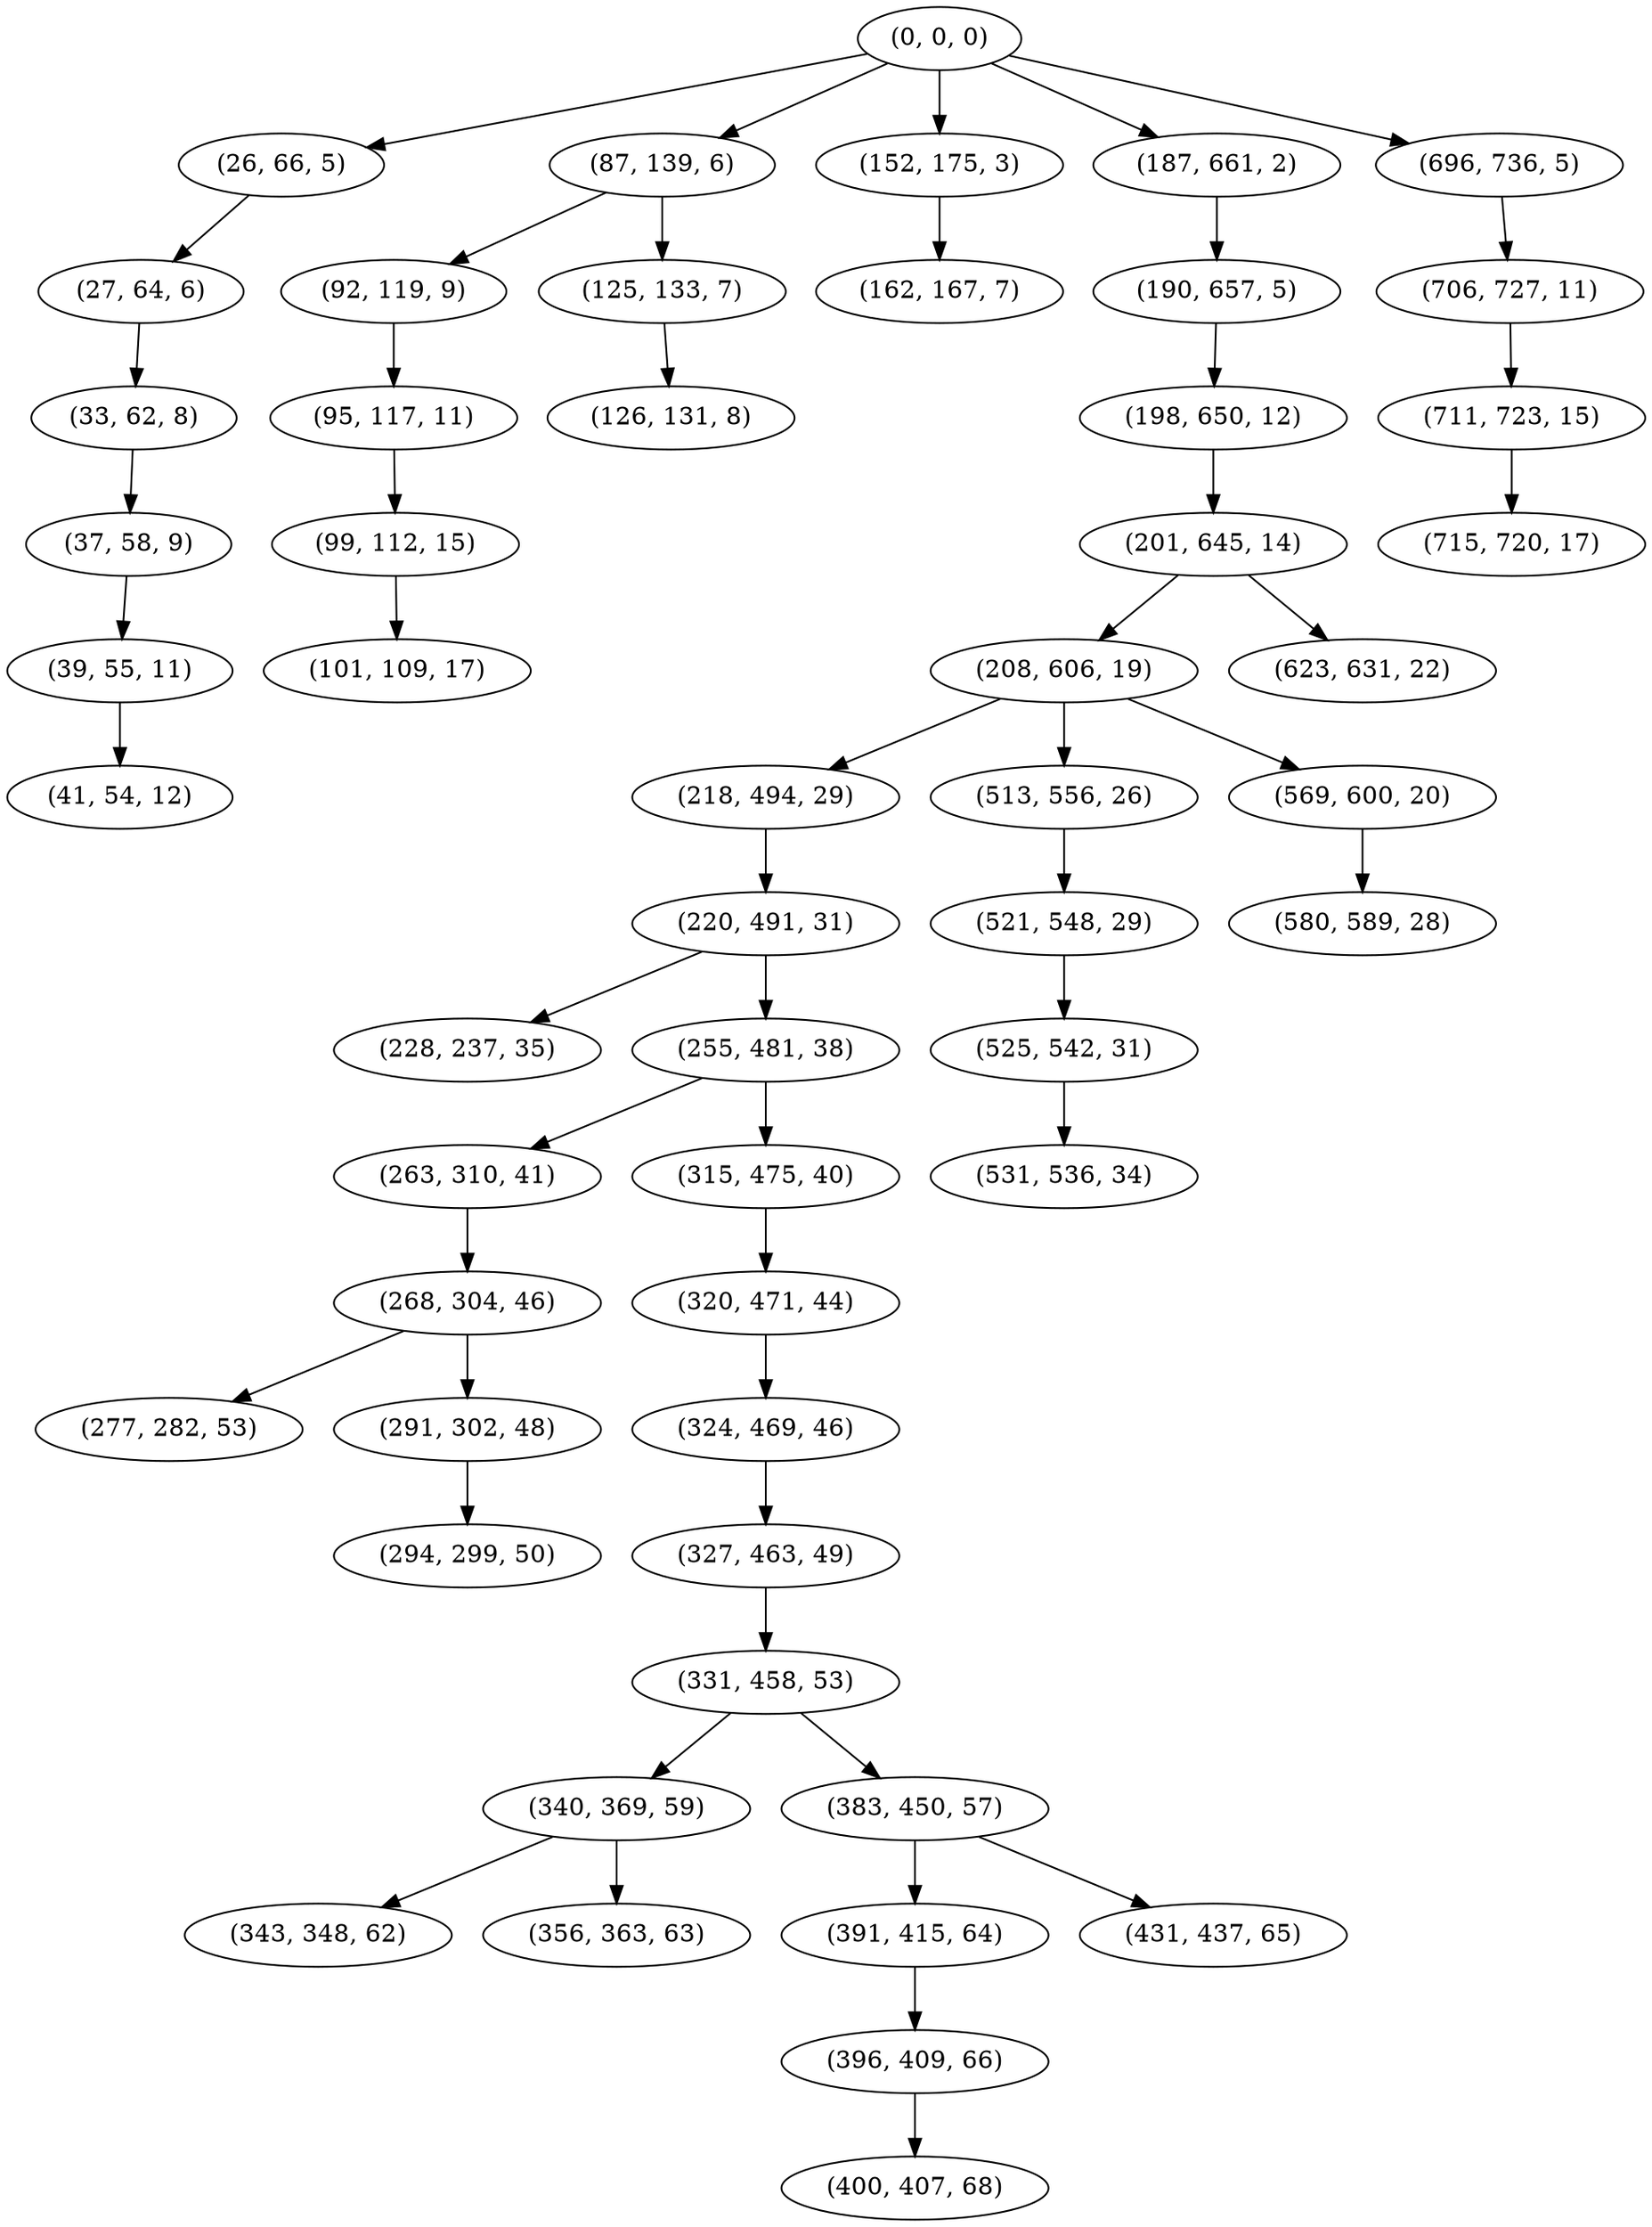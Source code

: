 digraph tree {
    "(0, 0, 0)";
    "(26, 66, 5)";
    "(27, 64, 6)";
    "(33, 62, 8)";
    "(37, 58, 9)";
    "(39, 55, 11)";
    "(41, 54, 12)";
    "(87, 139, 6)";
    "(92, 119, 9)";
    "(95, 117, 11)";
    "(99, 112, 15)";
    "(101, 109, 17)";
    "(125, 133, 7)";
    "(126, 131, 8)";
    "(152, 175, 3)";
    "(162, 167, 7)";
    "(187, 661, 2)";
    "(190, 657, 5)";
    "(198, 650, 12)";
    "(201, 645, 14)";
    "(208, 606, 19)";
    "(218, 494, 29)";
    "(220, 491, 31)";
    "(228, 237, 35)";
    "(255, 481, 38)";
    "(263, 310, 41)";
    "(268, 304, 46)";
    "(277, 282, 53)";
    "(291, 302, 48)";
    "(294, 299, 50)";
    "(315, 475, 40)";
    "(320, 471, 44)";
    "(324, 469, 46)";
    "(327, 463, 49)";
    "(331, 458, 53)";
    "(340, 369, 59)";
    "(343, 348, 62)";
    "(356, 363, 63)";
    "(383, 450, 57)";
    "(391, 415, 64)";
    "(396, 409, 66)";
    "(400, 407, 68)";
    "(431, 437, 65)";
    "(513, 556, 26)";
    "(521, 548, 29)";
    "(525, 542, 31)";
    "(531, 536, 34)";
    "(569, 600, 20)";
    "(580, 589, 28)";
    "(623, 631, 22)";
    "(696, 736, 5)";
    "(706, 727, 11)";
    "(711, 723, 15)";
    "(715, 720, 17)";
    "(0, 0, 0)" -> "(26, 66, 5)";
    "(0, 0, 0)" -> "(87, 139, 6)";
    "(0, 0, 0)" -> "(152, 175, 3)";
    "(0, 0, 0)" -> "(187, 661, 2)";
    "(0, 0, 0)" -> "(696, 736, 5)";
    "(26, 66, 5)" -> "(27, 64, 6)";
    "(27, 64, 6)" -> "(33, 62, 8)";
    "(33, 62, 8)" -> "(37, 58, 9)";
    "(37, 58, 9)" -> "(39, 55, 11)";
    "(39, 55, 11)" -> "(41, 54, 12)";
    "(87, 139, 6)" -> "(92, 119, 9)";
    "(87, 139, 6)" -> "(125, 133, 7)";
    "(92, 119, 9)" -> "(95, 117, 11)";
    "(95, 117, 11)" -> "(99, 112, 15)";
    "(99, 112, 15)" -> "(101, 109, 17)";
    "(125, 133, 7)" -> "(126, 131, 8)";
    "(152, 175, 3)" -> "(162, 167, 7)";
    "(187, 661, 2)" -> "(190, 657, 5)";
    "(190, 657, 5)" -> "(198, 650, 12)";
    "(198, 650, 12)" -> "(201, 645, 14)";
    "(201, 645, 14)" -> "(208, 606, 19)";
    "(201, 645, 14)" -> "(623, 631, 22)";
    "(208, 606, 19)" -> "(218, 494, 29)";
    "(208, 606, 19)" -> "(513, 556, 26)";
    "(208, 606, 19)" -> "(569, 600, 20)";
    "(218, 494, 29)" -> "(220, 491, 31)";
    "(220, 491, 31)" -> "(228, 237, 35)";
    "(220, 491, 31)" -> "(255, 481, 38)";
    "(255, 481, 38)" -> "(263, 310, 41)";
    "(255, 481, 38)" -> "(315, 475, 40)";
    "(263, 310, 41)" -> "(268, 304, 46)";
    "(268, 304, 46)" -> "(277, 282, 53)";
    "(268, 304, 46)" -> "(291, 302, 48)";
    "(291, 302, 48)" -> "(294, 299, 50)";
    "(315, 475, 40)" -> "(320, 471, 44)";
    "(320, 471, 44)" -> "(324, 469, 46)";
    "(324, 469, 46)" -> "(327, 463, 49)";
    "(327, 463, 49)" -> "(331, 458, 53)";
    "(331, 458, 53)" -> "(340, 369, 59)";
    "(331, 458, 53)" -> "(383, 450, 57)";
    "(340, 369, 59)" -> "(343, 348, 62)";
    "(340, 369, 59)" -> "(356, 363, 63)";
    "(383, 450, 57)" -> "(391, 415, 64)";
    "(383, 450, 57)" -> "(431, 437, 65)";
    "(391, 415, 64)" -> "(396, 409, 66)";
    "(396, 409, 66)" -> "(400, 407, 68)";
    "(513, 556, 26)" -> "(521, 548, 29)";
    "(521, 548, 29)" -> "(525, 542, 31)";
    "(525, 542, 31)" -> "(531, 536, 34)";
    "(569, 600, 20)" -> "(580, 589, 28)";
    "(696, 736, 5)" -> "(706, 727, 11)";
    "(706, 727, 11)" -> "(711, 723, 15)";
    "(711, 723, 15)" -> "(715, 720, 17)";
}
